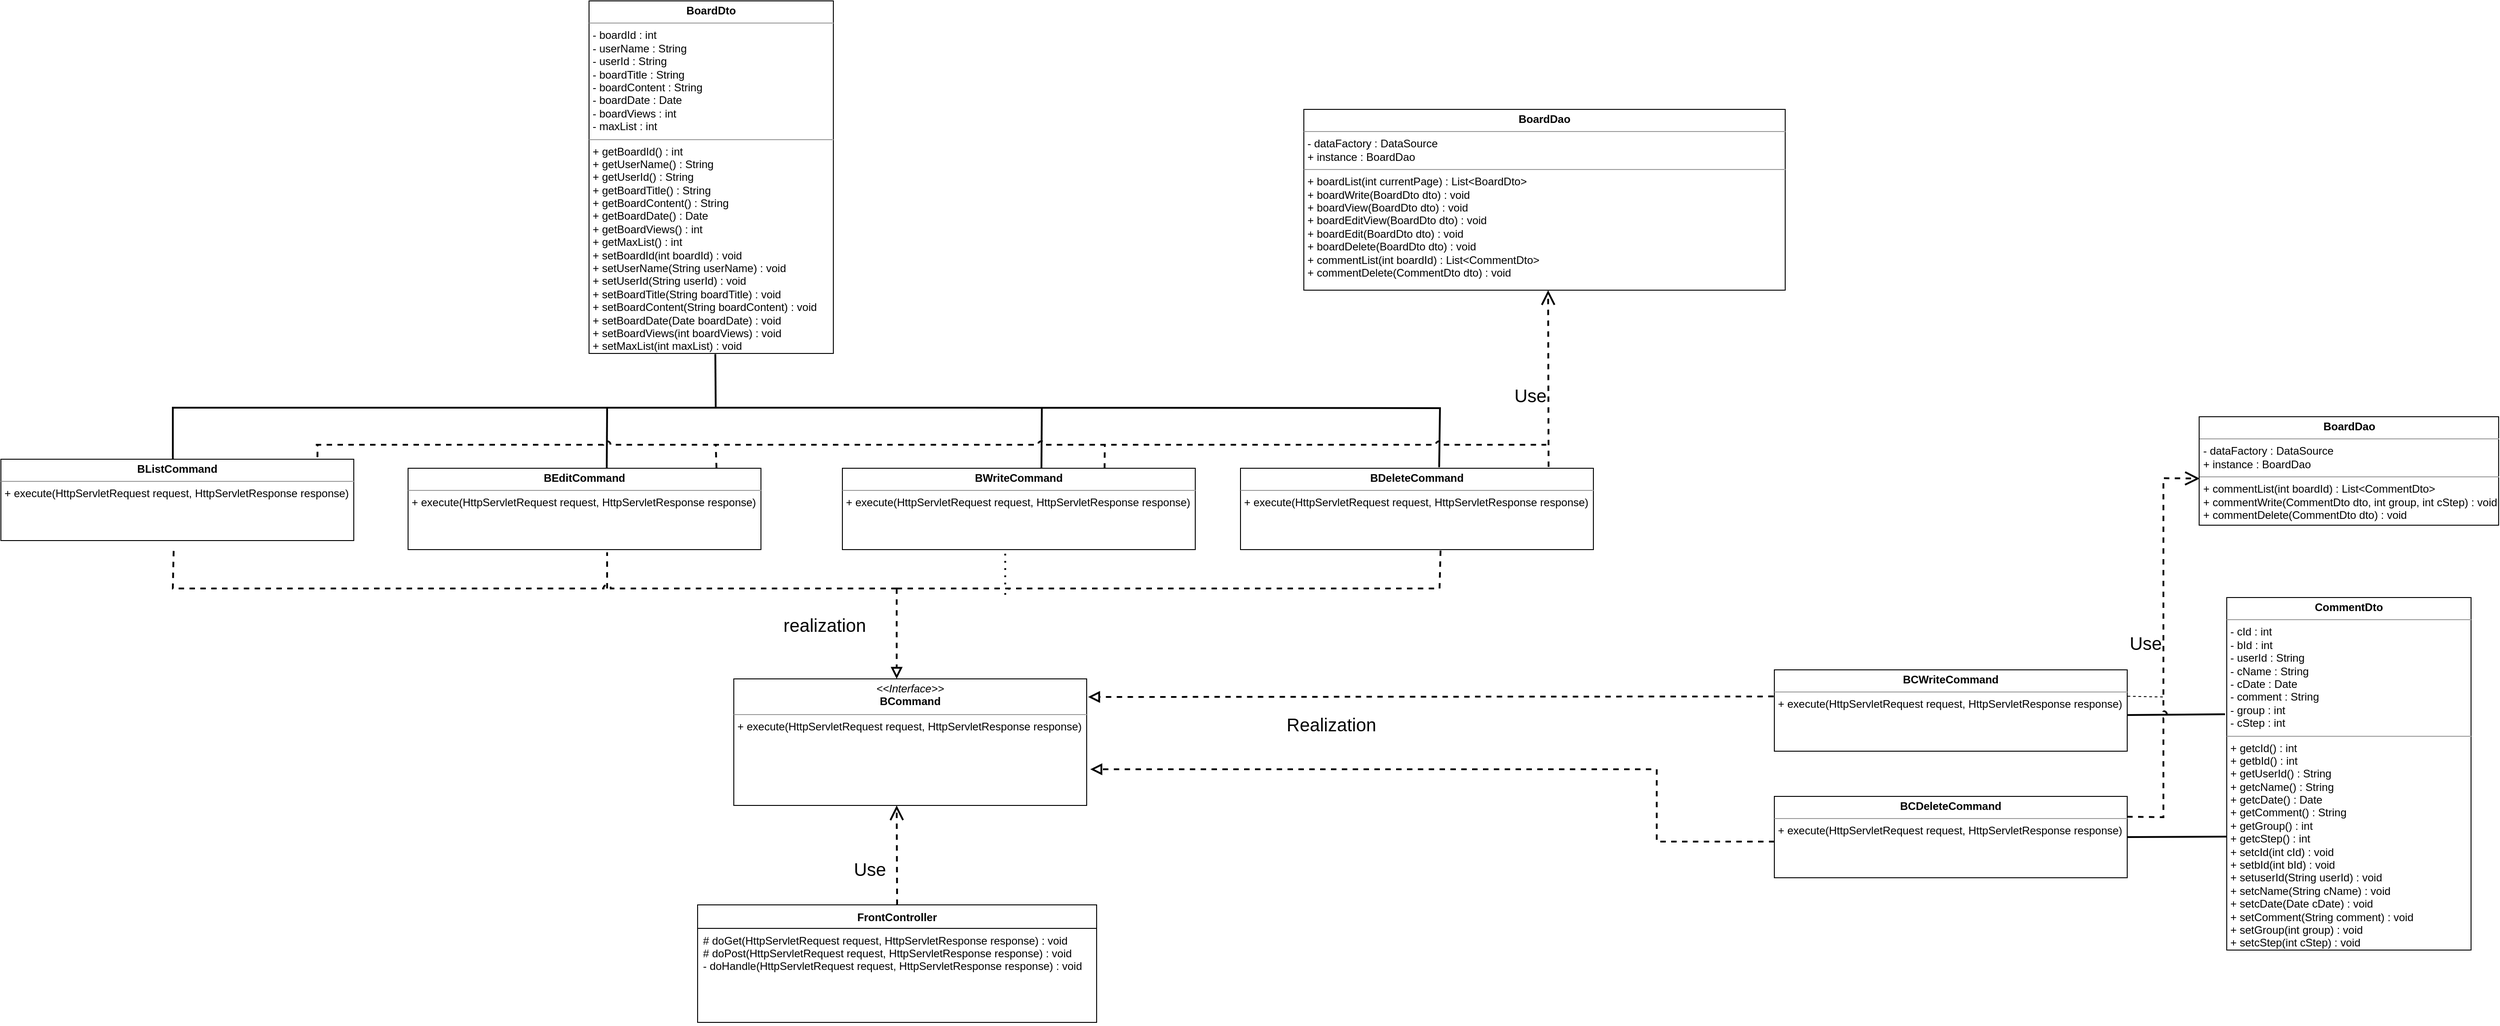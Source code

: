 <mxfile version="20.8.16" type="device"><diagram id="C5RBs43oDa-KdzZeNtuy" name="Page-1"><mxGraphModel dx="3756" dy="2465" grid="1" gridSize="10" guides="1" tooltips="1" connect="1" arrows="1" fold="1" page="1" pageScale="1" pageWidth="1169" pageHeight="827" background="none" math="0" shadow="0"><root><mxCell id="WIyWlLk6GJQsqaUBKTNV-0"/><mxCell id="WIyWlLk6GJQsqaUBKTNV-1" parent="WIyWlLk6GJQsqaUBKTNV-0"/><mxCell id="zwxF5nir0ih3exD52_Is-37" value="FrontController" style="swimlane;fontStyle=1;align=center;verticalAlign=top;childLayout=stackLayout;horizontal=1;startSize=26;horizontalStack=0;resizeParent=1;resizeLast=0;collapsible=1;marginBottom=0;rounded=0;shadow=0;strokeWidth=1;" parent="WIyWlLk6GJQsqaUBKTNV-1" vertex="1"><mxGeometry x="-730" y="40" width="441" height="130" as="geometry"><mxRectangle x="230" y="140" width="160" height="26" as="alternateBounds"/></mxGeometry></mxCell><mxCell id="zwxF5nir0ih3exD52_Is-38" value="# doGet(HttpServletRequest request, HttpServletResponse response) : void&#10;# doPost(HttpServletRequest request, HttpServletResponse response) : void&#10;- doHandle(HttpServletRequest request, HttpServletResponse response) : void&#10; " style="text;align=left;verticalAlign=top;spacingLeft=4;spacingRight=4;overflow=hidden;rotatable=0;points=[[0,0.5],[1,0.5]];portConstraint=eastwest;" parent="zwxF5nir0ih3exD52_Is-37" vertex="1"><mxGeometry y="26" width="441" height="104" as="geometry"/></mxCell><mxCell id="zwxF5nir0ih3exD52_Is-40" value="&lt;p style=&quot;margin:0px;margin-top:4px;text-align:center;&quot;&gt;&lt;i&gt;&amp;lt;&amp;lt;Interface&amp;gt;&amp;gt;&lt;/i&gt;&lt;br&gt;&lt;b&gt;BCommand&lt;/b&gt;&lt;/p&gt;&lt;hr size=&quot;1&quot;&gt;&lt;p style=&quot;margin:0px;margin-left:4px;&quot;&gt;+ execute(HttpServletRequest request, HttpServletResponse response)&lt;br&gt;&lt;/p&gt;" style="verticalAlign=top;align=left;overflow=fill;fontSize=12;fontFamily=Helvetica;html=1;" parent="WIyWlLk6GJQsqaUBKTNV-1" vertex="1"><mxGeometry x="-690" y="-210" width="390" height="140" as="geometry"/></mxCell><mxCell id="zwxF5nir0ih3exD52_Is-41" value="&lt;p style=&quot;margin:0px;margin-top:4px;text-align:center;&quot;&gt;&lt;b&gt;BWriteCommand&lt;/b&gt;&lt;/p&gt;&lt;hr size=&quot;1&quot;&gt;&lt;p style=&quot;margin:0px;margin-left:4px;&quot;&gt;&lt;span style=&quot;background-color: initial;&quot;&gt;+ execute(HttpServletRequest request, HttpServletResponse response)&lt;/span&gt;&lt;br&gt;&lt;/p&gt;" style="verticalAlign=top;align=left;overflow=fill;fontSize=12;fontFamily=Helvetica;html=1;" parent="WIyWlLk6GJQsqaUBKTNV-1" vertex="1"><mxGeometry x="-570" y="-443" width="390" height="90" as="geometry"/></mxCell><mxCell id="zwxF5nir0ih3exD52_Is-42" value="&lt;p style=&quot;margin:0px;margin-top:4px;text-align:center;&quot;&gt;&lt;b&gt;BDeleteCommand&lt;/b&gt;&lt;/p&gt;&lt;hr size=&quot;1&quot;&gt;&lt;p style=&quot;margin:0px;margin-left:4px;&quot;&gt;&lt;span style=&quot;background-color: initial;&quot;&gt;+ execute(HttpServletRequest request, HttpServletResponse response)&lt;/span&gt;&lt;br&gt;&lt;/p&gt;" style="verticalAlign=top;align=left;overflow=fill;fontSize=12;fontFamily=Helvetica;html=1;" parent="WIyWlLk6GJQsqaUBKTNV-1" vertex="1"><mxGeometry x="-130" y="-443" width="390" height="90" as="geometry"/></mxCell><mxCell id="zwxF5nir0ih3exD52_Is-43" value="&lt;p style=&quot;margin:0px;margin-top:4px;text-align:center;&quot;&gt;&lt;b&gt;BCDeleteCommand&lt;/b&gt;&lt;/p&gt;&lt;hr size=&quot;1&quot;&gt;&lt;p style=&quot;margin:0px;margin-left:4px;&quot;&gt;&lt;span style=&quot;background-color: initial;&quot;&gt;+ execute(HttpServletRequest request, HttpServletResponse response)&lt;/span&gt;&lt;br&gt;&lt;/p&gt;" style="verticalAlign=top;align=left;overflow=fill;fontSize=12;fontFamily=Helvetica;html=1;" parent="WIyWlLk6GJQsqaUBKTNV-1" vertex="1"><mxGeometry x="460" y="-80" width="390" height="90" as="geometry"/></mxCell><mxCell id="zwxF5nir0ih3exD52_Is-44" value="&lt;p style=&quot;margin:0px;margin-top:4px;text-align:center;&quot;&gt;&lt;b&gt;BCWriteCommand&lt;/b&gt;&lt;/p&gt;&lt;hr size=&quot;1&quot;&gt;&lt;p style=&quot;margin:0px;margin-left:4px;&quot;&gt;&lt;span style=&quot;background-color: initial;&quot;&gt;+ execute(HttpServletRequest request, HttpServletResponse response)&lt;/span&gt;&lt;br&gt;&lt;/p&gt;" style="verticalAlign=top;align=left;overflow=fill;fontSize=12;fontFamily=Helvetica;html=1;" parent="WIyWlLk6GJQsqaUBKTNV-1" vertex="1"><mxGeometry x="460" y="-220" width="390" height="90" as="geometry"/></mxCell><mxCell id="zwxF5nir0ih3exD52_Is-45" value="&lt;p style=&quot;margin:0px;margin-top:4px;text-align:center;&quot;&gt;&lt;b&gt;BEditCommand&lt;/b&gt;&lt;/p&gt;&lt;hr size=&quot;1&quot;&gt;&lt;p style=&quot;margin:0px;margin-left:4px;&quot;&gt;&lt;span style=&quot;background-color: initial;&quot;&gt;+ execute(HttpServletRequest request, HttpServletResponse response)&lt;/span&gt;&lt;br&gt;&lt;/p&gt;" style="verticalAlign=top;align=left;overflow=fill;fontSize=12;fontFamily=Helvetica;html=1;" parent="WIyWlLk6GJQsqaUBKTNV-1" vertex="1"><mxGeometry x="-1050" y="-443" width="390" height="90" as="geometry"/></mxCell><mxCell id="zwxF5nir0ih3exD52_Is-46" value="&lt;p style=&quot;margin:0px;margin-top:4px;text-align:center;&quot;&gt;&lt;b&gt;BoardDao&lt;/b&gt;&lt;/p&gt;&lt;hr size=&quot;1&quot;&gt;&lt;p style=&quot;margin:0px;margin-left:4px;&quot;&gt;- dataFactory : DataSource&lt;/p&gt;&lt;p style=&quot;margin:0px;margin-left:4px;&quot;&gt;+ instance : BoardDao&lt;/p&gt;&lt;hr size=&quot;1&quot;&gt;&lt;p style=&quot;margin:0px;margin-left:4px;&quot;&gt;+ boardList(int currentPage) : List&amp;lt;BoardDto&amp;gt;&lt;br style=&quot;border-color: var(--border-color); padding: 0px; margin: 0px;&quot;&gt;+ boardWrite(BoardDto dto) : void&lt;br&gt;&lt;/p&gt;&lt;p style=&quot;margin:0px;margin-left:4px;&quot;&gt;+ boardView(BoardDto dto) : void&lt;/p&gt;&lt;p style=&quot;margin:0px;margin-left:4px;&quot;&gt;+ boardEditView(BoardDto dto) : void&lt;/p&gt;&lt;p style=&quot;margin:0px;margin-left:4px;&quot;&gt;+ boardEdit(BoardDto dto) : void&lt;/p&gt;&lt;p style=&quot;margin:0px;margin-left:4px;&quot;&gt;+ boardDelete(BoardDto dto) : void&lt;/p&gt;&lt;p style=&quot;margin:0px;margin-left:4px;&quot;&gt;+ commentList(int boardId) : List&amp;lt;CommentDto&amp;gt;&lt;/p&gt;&lt;p style=&quot;margin:0px;margin-left:4px;&quot;&gt;+ commentDelete(CommentDto dto) : void&lt;/p&gt;&lt;p style=&quot;margin:0px;margin-left:4px;&quot;&gt;&lt;br&gt;&lt;/p&gt;" style="verticalAlign=top;align=left;overflow=fill;fontSize=12;fontFamily=Helvetica;html=1;" parent="WIyWlLk6GJQsqaUBKTNV-1" vertex="1"><mxGeometry x="-60" y="-840" width="532" height="200" as="geometry"/></mxCell><mxCell id="zwxF5nir0ih3exD52_Is-47" value="&lt;p style=&quot;margin:0px;margin-top:4px;text-align:center;&quot;&gt;&lt;b&gt;BoardDto&lt;/b&gt;&lt;/p&gt;&lt;hr size=&quot;1&quot;&gt;&lt;p style=&quot;margin:0px;margin-left:4px;&quot;&gt;- boardId : int&lt;/p&gt;&lt;p style=&quot;margin:0px;margin-left:4px;&quot;&gt;- userName : String&lt;/p&gt;&lt;p style=&quot;margin:0px;margin-left:4px;&quot;&gt;- userId : String&lt;/p&gt;&lt;p style=&quot;margin:0px;margin-left:4px;&quot;&gt;- boardTitle : String&lt;/p&gt;&lt;p style=&quot;margin:0px;margin-left:4px;&quot;&gt;- boardContent : String&lt;/p&gt;&lt;p style=&quot;margin:0px;margin-left:4px;&quot;&gt;- boardDate : Date&lt;/p&gt;&lt;p style=&quot;margin:0px;margin-left:4px;&quot;&gt;- boardViews : int&lt;/p&gt;&lt;p style=&quot;margin:0px;margin-left:4px;&quot;&gt;- maxList : int&amp;nbsp;&lt;/p&gt;&lt;hr size=&quot;1&quot;&gt;&lt;p style=&quot;margin:0px;margin-left:4px;&quot;&gt;+ getBoardId() : int&lt;/p&gt;&lt;p style=&quot;margin:0px;margin-left:4px;&quot;&gt;+ getUserName() : String&lt;/p&gt;&lt;p style=&quot;margin:0px;margin-left:4px;&quot;&gt;+ getUserId() : String&lt;/p&gt;&lt;p style=&quot;margin:0px;margin-left:4px;&quot;&gt;+ getBoardTitle() : String&lt;/p&gt;&lt;p style=&quot;margin:0px;margin-left:4px;&quot;&gt;+ getBoardContent() : String&lt;/p&gt;&lt;p style=&quot;margin:0px;margin-left:4px;&quot;&gt;+ getBoardDate() : Date&lt;/p&gt;&lt;p style=&quot;margin:0px;margin-left:4px;&quot;&gt;+ getBoardViews() : int&lt;/p&gt;&lt;p style=&quot;margin:0px;margin-left:4px;&quot;&gt;+ getMaxList() : int&lt;/p&gt;&lt;p style=&quot;margin:0px;margin-left:4px;&quot;&gt;+ setBoardId(int boardId) : void&lt;/p&gt;&lt;p style=&quot;margin:0px;margin-left:4px;&quot;&gt;+ setUserName(String userName) : void&lt;/p&gt;&lt;p style=&quot;margin:0px;margin-left:4px;&quot;&gt;+ setUserId(String userId) : void&lt;/p&gt;&lt;p style=&quot;margin:0px;margin-left:4px;&quot;&gt;+ setBoardTitle(String boardTitle) : void&lt;/p&gt;&lt;p style=&quot;margin:0px;margin-left:4px;&quot;&gt;+ setBoardContent(String boardContent) : void&lt;/p&gt;&lt;p style=&quot;margin:0px;margin-left:4px;&quot;&gt;+ setBoardDate(Date boardDate) : void&lt;/p&gt;&lt;p style=&quot;margin:0px;margin-left:4px;&quot;&gt;+ setBoardViews(int boardViews) : void&lt;/p&gt;&lt;p style=&quot;margin:0px;margin-left:4px;&quot;&gt;+ setMaxList(int maxList) : void&lt;/p&gt;" style="verticalAlign=top;align=left;overflow=fill;fontSize=12;fontFamily=Helvetica;html=1;" parent="WIyWlLk6GJQsqaUBKTNV-1" vertex="1"><mxGeometry x="-850" y="-960" width="270" height="390" as="geometry"/></mxCell><mxCell id="zwxF5nir0ih3exD52_Is-48" value="&lt;p style=&quot;margin:0px;margin-top:4px;text-align:center;&quot;&gt;&lt;b&gt;CommentDto&lt;/b&gt;&lt;/p&gt;&lt;hr size=&quot;1&quot;&gt;&lt;p style=&quot;margin:0px;margin-left:4px;&quot;&gt;- cId : int&lt;/p&gt;&lt;p style=&quot;margin:0px;margin-left:4px;&quot;&gt;&lt;span style=&quot;background-color: initial;&quot;&gt;- bId : int&lt;/span&gt;&lt;/p&gt;&lt;p style=&quot;margin:0px;margin-left:4px;&quot;&gt;&lt;span style=&quot;background-color: initial;&quot;&gt;- userId : String&lt;/span&gt;&lt;/p&gt;&lt;p style=&quot;margin:0px;margin-left:4px;&quot;&gt;&lt;span style=&quot;background-color: initial;&quot;&gt;- cName : String&lt;/span&gt;&lt;/p&gt;&lt;p style=&quot;margin:0px;margin-left:4px;&quot;&gt;&lt;span style=&quot;background-color: initial;&quot;&gt;- cDate : Date&lt;/span&gt;&lt;/p&gt;&lt;p style=&quot;margin:0px;margin-left:4px;&quot;&gt;&lt;span style=&quot;background-color: initial;&quot;&gt;- comment : String&lt;/span&gt;&lt;/p&gt;&lt;p style=&quot;margin:0px;margin-left:4px;&quot;&gt;&lt;span style=&quot;background-color: initial;&quot;&gt;- group : int&lt;/span&gt;&lt;/p&gt;&lt;p style=&quot;margin:0px;margin-left:4px;&quot;&gt;&lt;span style=&quot;background-color: initial;&quot;&gt;- cStep : int&amp;nbsp;&lt;/span&gt;&lt;/p&gt;&lt;hr size=&quot;1&quot;&gt;&lt;p style=&quot;margin:0px;margin-left:4px;&quot;&gt;+ getcId() : int&lt;/p&gt;&lt;p style=&quot;margin:0px;margin-left:4px;&quot;&gt;+ getbId() : int&lt;/p&gt;&lt;p style=&quot;margin:0px;margin-left:4px;&quot;&gt;+ getUserId() : String&lt;/p&gt;&lt;p style=&quot;margin:0px;margin-left:4px;&quot;&gt;+ getcName() : String&lt;/p&gt;&lt;p style=&quot;margin:0px;margin-left:4px;&quot;&gt;+ getcDate() : Date&lt;/p&gt;&lt;p style=&quot;margin:0px;margin-left:4px;&quot;&gt;+ getComment() : String&lt;/p&gt;&lt;p style=&quot;margin:0px;margin-left:4px;&quot;&gt;+ getGroup() : int&lt;/p&gt;&lt;p style=&quot;margin:0px;margin-left:4px;&quot;&gt;+ getcStep() : int&lt;/p&gt;&lt;p style=&quot;margin:0px;margin-left:4px;&quot;&gt;+ setcId(int cId) : void&lt;/p&gt;&lt;p style=&quot;margin:0px;margin-left:4px;&quot;&gt;+ setbId(int bId) : void&lt;/p&gt;&lt;p style=&quot;margin:0px;margin-left:4px;&quot;&gt;+ setuserId(String userId) : void&lt;/p&gt;&lt;p style=&quot;margin:0px;margin-left:4px;&quot;&gt;+ setcName(String cName) : void&lt;/p&gt;&lt;p style=&quot;margin:0px;margin-left:4px;&quot;&gt;+ setcDate(Date cDate) : void&lt;/p&gt;&lt;p style=&quot;margin:0px;margin-left:4px;&quot;&gt;+ setComment(String comment) : void&lt;/p&gt;&lt;p style=&quot;margin:0px;margin-left:4px;&quot;&gt;+ setGroup(int group) : void&lt;/p&gt;&lt;p style=&quot;margin:0px;margin-left:4px;&quot;&gt;+ setcStep(int cStep) : void&lt;/p&gt;" style="verticalAlign=top;align=left;overflow=fill;fontSize=12;fontFamily=Helvetica;html=1;" parent="WIyWlLk6GJQsqaUBKTNV-1" vertex="1"><mxGeometry x="960" y="-300" width="270" height="390" as="geometry"/></mxCell><mxCell id="zwxF5nir0ih3exD52_Is-49" value="" style="endArrow=none;startArrow=none;endFill=0;startFill=0;endSize=8;html=1;verticalAlign=bottom;labelBackgroundColor=none;strokeWidth=2;rounded=0;fontSize=2;" parent="WIyWlLk6GJQsqaUBKTNV-1" edge="1"><mxGeometry width="160" relative="1" as="geometry"><mxPoint x="-430" y="-510" as="sourcePoint"/><mxPoint x="-1310" y="-440" as="targetPoint"/><Array as="points"><mxPoint x="-1310" y="-510"/><mxPoint x="-1310" y="-440"/></Array></mxGeometry></mxCell><mxCell id="zwxF5nir0ih3exD52_Is-50" value="" style="endArrow=none;html=1;rounded=0;strokeWidth=2;fontSize=2;exitX=0.563;exitY=-0.012;exitDx=0;exitDy=0;exitPerimeter=0;" parent="WIyWlLk6GJQsqaUBKTNV-1" source="zwxF5nir0ih3exD52_Is-42" edge="1"><mxGeometry width="50" height="50" relative="1" as="geometry"><mxPoint x="90" y="-450" as="sourcePoint"/><mxPoint x="-430" y="-510" as="targetPoint"/><Array as="points"><mxPoint x="90.46" y="-509.54"/></Array></mxGeometry></mxCell><mxCell id="zwxF5nir0ih3exD52_Is-51" value="" style="endArrow=none;dashed=1;html=1;rounded=0;strokeWidth=2;fontSize=2;entryX=0.567;entryY=0.995;entryDx=0;entryDy=0;entryPerimeter=0;" parent="WIyWlLk6GJQsqaUBKTNV-1" target="zwxF5nir0ih3exD52_Is-42" edge="1"><mxGeometry width="50" height="50" relative="1" as="geometry"><mxPoint x="-510" y="-310" as="sourcePoint"/><mxPoint x="50" y="-310" as="targetPoint"/><Array as="points"><mxPoint x="90" y="-310"/></Array></mxGeometry></mxCell><mxCell id="zwxF5nir0ih3exD52_Is-52" value="" style="endArrow=none;dashed=1;html=1;rounded=0;strokeWidth=2;fontSize=2;" parent="WIyWlLk6GJQsqaUBKTNV-1" edge="1"><mxGeometry width="50" height="50" relative="1" as="geometry"><mxPoint x="-830" y="-310" as="sourcePoint"/><mxPoint x="-830" y="-350" as="targetPoint"/></mxGeometry></mxCell><mxCell id="zwxF5nir0ih3exD52_Is-53" value="" style="endArrow=block;startArrow=none;endFill=0;startFill=0;endSize=8;html=1;verticalAlign=bottom;dashed=1;labelBackgroundColor=none;rounded=0;strokeWidth=2;fontSize=2;jumpStyle=arc;" parent="WIyWlLk6GJQsqaUBKTNV-1" edge="1"><mxGeometry width="160" relative="1" as="geometry"><mxPoint x="460" y="-30" as="sourcePoint"/><mxPoint x="-296" y="-110" as="targetPoint"/><Array as="points"><mxPoint x="330" y="-30"/><mxPoint x="330" y="-110"/></Array></mxGeometry></mxCell><mxCell id="zwxF5nir0ih3exD52_Is-54" value="" style="endArrow=block;startArrow=none;endFill=0;startFill=0;endSize=8;html=1;verticalAlign=bottom;dashed=1;labelBackgroundColor=none;rounded=0;strokeWidth=2;fontSize=2;jumpStyle=arc;entryX=1.004;entryY=0.143;entryDx=0;entryDy=0;entryPerimeter=0;exitX=-0.002;exitY=0.327;exitDx=0;exitDy=0;exitPerimeter=0;" parent="WIyWlLk6GJQsqaUBKTNV-1" source="zwxF5nir0ih3exD52_Is-44" target="zwxF5nir0ih3exD52_Is-40" edge="1"><mxGeometry width="160" relative="1" as="geometry"><mxPoint x="410" y="-170" as="sourcePoint"/><mxPoint x="310" y="-400" as="targetPoint"/></mxGeometry></mxCell><mxCell id="zwxF5nir0ih3exD52_Is-55" value="" style="endArrow=none;html=1;rounded=0;strokeWidth=2;fontSize=2;jumpStyle=arc;entryX=-0.007;entryY=0.331;entryDx=0;entryDy=0;entryPerimeter=0;" parent="WIyWlLk6GJQsqaUBKTNV-1" target="zwxF5nir0ih3exD52_Is-48" edge="1"><mxGeometry width="50" height="50" relative="1" as="geometry"><mxPoint x="850" y="-170" as="sourcePoint"/><mxPoint x="900" y="-220" as="targetPoint"/></mxGeometry></mxCell><mxCell id="zwxF5nir0ih3exD52_Is-56" value="" style="endArrow=none;html=1;rounded=0;strokeWidth=2;fontSize=2;jumpStyle=arc;entryX=-0.007;entryY=0.331;entryDx=0;entryDy=0;entryPerimeter=0;" parent="WIyWlLk6GJQsqaUBKTNV-1" edge="1"><mxGeometry width="50" height="50" relative="1" as="geometry"><mxPoint x="850" y="-35" as="sourcePoint"/><mxPoint x="960" y="-35.5" as="targetPoint"/></mxGeometry></mxCell><mxCell id="zwxF5nir0ih3exD52_Is-57" value="" style="endArrow=none;dashed=1;html=1;rounded=0;strokeWidth=2;fontSize=2;jumpStyle=arc;entryX=0.464;entryY=0.995;entryDx=0;entryDy=0;entryPerimeter=0;" parent="WIyWlLk6GJQsqaUBKTNV-1" edge="1"><mxGeometry width="50" height="50" relative="1" as="geometry"><mxPoint x="-510" y="-310" as="sourcePoint"/><mxPoint x="-1309.04" y="-353.45" as="targetPoint"/><Array as="points"><mxPoint x="-1310" y="-310"/></Array></mxGeometry></mxCell><mxCell id="zwxF5nir0ih3exD52_Is-58" value="&lt;font style=&quot;font-size: 20px;&quot;&gt;realization&lt;/font&gt;" style="edgeLabel;html=1;align=center;verticalAlign=middle;resizable=0;points=[];fontSize=10;" parent="zwxF5nir0ih3exD52_Is-57" vertex="1" connectable="0"><mxGeometry x="-0.879" y="-1" relative="1" as="geometry"><mxPoint x="-29" y="41" as="offset"/></mxGeometry></mxCell><mxCell id="zwxF5nir0ih3exD52_Is-59" value="" style="endArrow=none;html=1;rounded=0;strokeWidth=2;fontSize=2;jumpStyle=arc;exitX=0.563;exitY=0.001;exitDx=0;exitDy=0;exitPerimeter=0;" parent="WIyWlLk6GJQsqaUBKTNV-1" source="zwxF5nir0ih3exD52_Is-45" edge="1"><mxGeometry width="50" height="50" relative="1" as="geometry"><mxPoint x="-520" y="-480" as="sourcePoint"/><mxPoint x="-830" y="-510" as="targetPoint"/></mxGeometry></mxCell><mxCell id="zwxF5nir0ih3exD52_Is-60" value="" style="endArrow=none;html=1;rounded=0;strokeWidth=2;fontSize=2;jumpStyle=arc;exitX=0.563;exitY=0.001;exitDx=0;exitDy=0;exitPerimeter=0;" parent="WIyWlLk6GJQsqaUBKTNV-1" edge="1"><mxGeometry width="50" height="50" relative="1" as="geometry"><mxPoint x="-350" y="-443.0" as="sourcePoint"/><mxPoint x="-349.57" y="-510.09" as="targetPoint"/></mxGeometry></mxCell><mxCell id="zwxF5nir0ih3exD52_Is-61" value="" style="endArrow=none;html=1;rounded=0;strokeWidth=2;fontSize=2;jumpStyle=arc;entryX=0.517;entryY=1.002;entryDx=0;entryDy=0;entryPerimeter=0;" parent="WIyWlLk6GJQsqaUBKTNV-1" target="zwxF5nir0ih3exD52_Is-47" edge="1"><mxGeometry width="50" height="50" relative="1" as="geometry"><mxPoint x="-710" y="-510" as="sourcePoint"/><mxPoint x="-470" y="-530" as="targetPoint"/></mxGeometry></mxCell><mxCell id="zwxF5nir0ih3exD52_Is-62" value="" style="endArrow=block;startArrow=none;endFill=0;startFill=0;endSize=8;html=1;verticalAlign=bottom;dashed=1;labelBackgroundColor=none;rounded=0;strokeWidth=2;fontSize=2;jumpStyle=arc;" parent="WIyWlLk6GJQsqaUBKTNV-1" edge="1"><mxGeometry width="160" relative="1" as="geometry"><mxPoint x="-510" y="-310" as="sourcePoint"/><mxPoint x="-510" y="-210" as="targetPoint"/></mxGeometry></mxCell><mxCell id="zwxF5nir0ih3exD52_Is-63" value="" style="endArrow=none;dashed=1;html=1;dashPattern=1 3;strokeWidth=2;rounded=0;fontSize=2;jumpStyle=arc;" parent="WIyWlLk6GJQsqaUBKTNV-1" edge="1"><mxGeometry width="50" height="50" relative="1" as="geometry"><mxPoint x="-390" y="-303" as="sourcePoint"/><mxPoint x="-390" y="-353" as="targetPoint"/></mxGeometry></mxCell><mxCell id="zwxF5nir0ih3exD52_Is-64" value="" style="endArrow=none;dashed=1;html=1;rounded=0;strokeWidth=2;fontSize=10;jumpStyle=arc;" parent="WIyWlLk6GJQsqaUBKTNV-1" edge="1"><mxGeometry width="50" height="50" relative="1" as="geometry"><mxPoint x="-1152" y="-469" as="sourcePoint"/><mxPoint x="208" y="-469" as="targetPoint"/><Array as="points"><mxPoint x="-1152" y="-469"/></Array></mxGeometry></mxCell><mxCell id="zwxF5nir0ih3exD52_Is-65" value="&lt;font style=&quot;font-size: 20px;&quot;&gt;Realization&lt;/font&gt;" style="edgeLabel;html=1;align=center;verticalAlign=middle;resizable=0;points=[];fontSize=10;" parent="WIyWlLk6GJQsqaUBKTNV-1" vertex="1" connectable="0"><mxGeometry x="-29.998" y="-160" as="geometry"/></mxCell><mxCell id="zwxF5nir0ih3exD52_Is-66" value="Use" style="endArrow=open;endSize=12;dashed=1;html=1;rounded=0;strokeWidth=2;fontSize=20;jumpStyle=arc;entryX=0.5;entryY=0;entryDx=0;entryDy=0;exitX=0.5;exitY=0;exitDx=0;exitDy=0;" parent="WIyWlLk6GJQsqaUBKTNV-1" source="zwxF5nir0ih3exD52_Is-37" edge="1"><mxGeometry x="-0.27" y="30" width="160" relative="1" as="geometry"><mxPoint x="-350" y="-70" as="sourcePoint"/><mxPoint x="-510" y="-70" as="targetPoint"/><mxPoint as="offset"/></mxGeometry></mxCell><mxCell id="zwxF5nir0ih3exD52_Is-67" value="" style="endArrow=none;dashed=1;html=1;rounded=0;strokeWidth=2;fontSize=20;jumpStyle=arc;exitX=0.874;exitY=0;exitDx=0;exitDy=0;exitPerimeter=0;" parent="WIyWlLk6GJQsqaUBKTNV-1" source="zwxF5nir0ih3exD52_Is-45" edge="1"><mxGeometry width="50" height="50" relative="1" as="geometry"><mxPoint x="-710" y="-450" as="sourcePoint"/><mxPoint x="-710" y="-470" as="targetPoint"/></mxGeometry></mxCell><mxCell id="zwxF5nir0ih3exD52_Is-68" value="&lt;font style=&quot;font-size: 20px;&quot;&gt;Use&lt;/font&gt;" style="endArrow=open;endSize=12;dashed=1;html=1;rounded=0;entryX=0.873;entryY=-0.016;entryDx=0;entryDy=0;entryPerimeter=0;strokeWidth=2;exitX=0.873;exitY=-0.016;exitDx=0;exitDy=0;exitPerimeter=0;" parent="WIyWlLk6GJQsqaUBKTNV-1" source="zwxF5nir0ih3exD52_Is-42" edge="1"><mxGeometry x="-0.181" y="20" width="160" relative="1" as="geometry"><mxPoint x="270" y="-480" as="sourcePoint"/><mxPoint x="210" y="-640" as="targetPoint"/><mxPoint as="offset"/></mxGeometry></mxCell><mxCell id="zwxF5nir0ih3exD52_Is-69" value="&lt;p style=&quot;margin:0px;margin-top:4px;text-align:center;&quot;&gt;&lt;b&gt;BoardDao&lt;/b&gt;&lt;/p&gt;&lt;hr size=&quot;1&quot;&gt;&lt;p style=&quot;margin:0px;margin-left:4px;&quot;&gt;- dataFactory : DataSource&lt;/p&gt;&lt;p style=&quot;margin:0px;margin-left:4px;&quot;&gt;+ instance : BoardDao&lt;/p&gt;&lt;hr size=&quot;1&quot;&gt;&lt;p style=&quot;margin:0px;margin-left:4px;&quot;&gt;&lt;span style=&quot;background-color: initial;&quot;&gt;+ commentList(int boardId) : List&amp;lt;CommentDto&amp;gt;&lt;/span&gt;&lt;br&gt;&lt;/p&gt;&lt;p style=&quot;margin:0px;margin-left:4px;&quot;&gt;&lt;span style=&quot;background-color: initial;&quot;&gt;+ commentWrite(CommentDto dto, int group, int cStep) : void&lt;/span&gt;&lt;/p&gt;&lt;p style=&quot;margin:0px;margin-left:4px;&quot;&gt;+ commentDelete(CommentDto dto) : void&lt;/p&gt;&lt;p style=&quot;margin:0px;margin-left:4px;&quot;&gt;&lt;br&gt;&lt;/p&gt;" style="verticalAlign=top;align=left;overflow=fill;fontSize=12;fontFamily=Helvetica;html=1;" parent="WIyWlLk6GJQsqaUBKTNV-1" vertex="1"><mxGeometry x="929.5" y="-500" width="331" height="120" as="geometry"/></mxCell><mxCell id="zwxF5nir0ih3exD52_Is-70" value="&lt;font style=&quot;font-size: 20px;&quot;&gt;Use&lt;/font&gt;" style="endArrow=open;endSize=12;dashed=1;html=1;rounded=0;entryX=0.002;entryY=0.57;entryDx=0;entryDy=0;entryPerimeter=0;exitX=1;exitY=0.25;exitDx=0;exitDy=0;jumpStyle=arc;strokeWidth=2;" parent="WIyWlLk6GJQsqaUBKTNV-1" source="zwxF5nir0ih3exD52_Is-43" target="zwxF5nir0ih3exD52_Is-69" edge="1"><mxGeometry x="0.024" y="20" width="160" relative="1" as="geometry"><mxPoint x="890" y="-40" as="sourcePoint"/><mxPoint x="680" y="-290" as="targetPoint"/><Array as="points"><mxPoint x="890" y="-57"/><mxPoint x="890" y="-190"/><mxPoint x="890" y="-432"/></Array><mxPoint as="offset"/></mxGeometry></mxCell><mxCell id="zwxF5nir0ih3exD52_Is-71" value="" style="endArrow=none;dashed=1;html=1;rounded=0;exitX=1.001;exitY=0.325;exitDx=0;exitDy=0;exitPerimeter=0;" parent="WIyWlLk6GJQsqaUBKTNV-1" source="zwxF5nir0ih3exD52_Is-44" edge="1"><mxGeometry width="50" height="50" relative="1" as="geometry"><mxPoint x="840" y="-140" as="sourcePoint"/><mxPoint x="890" y="-190" as="targetPoint"/></mxGeometry></mxCell><mxCell id="zwxF5nir0ih3exD52_Is-72" value="" style="endArrow=none;dashed=1;html=1;rounded=0;strokeWidth=2;fontSize=20;jumpStyle=arc;exitX=0.871;exitY=-0.003;exitDx=0;exitDy=0;exitPerimeter=0;" parent="WIyWlLk6GJQsqaUBKTNV-1" edge="1"><mxGeometry width="50" height="50" relative="1" as="geometry"><mxPoint x="-1150.31" y="-443.27" as="sourcePoint"/><mxPoint x="-1150" y="-470" as="targetPoint"/></mxGeometry></mxCell><mxCell id="zwxF5nir0ih3exD52_Is-73" value="" style="endArrow=none;dashed=1;html=1;rounded=0;strokeWidth=2;fontSize=20;jumpStyle=arc;exitX=0.743;exitY=0.004;exitDx=0;exitDy=0;exitPerimeter=0;" parent="WIyWlLk6GJQsqaUBKTNV-1" source="zwxF5nir0ih3exD52_Is-41" edge="1"><mxGeometry width="50" height="50" relative="1" as="geometry"><mxPoint x="-330" y="-420" as="sourcePoint"/><mxPoint x="-280" y="-470" as="targetPoint"/></mxGeometry></mxCell><mxCell id="tV-S-bFgI31lXkIcxODO-0" value="&lt;p style=&quot;margin:0px;margin-top:4px;text-align:center;&quot;&gt;&lt;b&gt;BListCommand&lt;/b&gt;&lt;/p&gt;&lt;hr size=&quot;1&quot;&gt;&lt;p style=&quot;margin:0px;margin-left:4px;&quot;&gt;&lt;span style=&quot;background-color: initial;&quot;&gt;+ execute(HttpServletRequest request, HttpServletResponse response)&lt;/span&gt;&lt;br&gt;&lt;/p&gt;" style="verticalAlign=top;align=left;overflow=fill;fontSize=12;fontFamily=Helvetica;html=1;" vertex="1" parent="WIyWlLk6GJQsqaUBKTNV-1"><mxGeometry x="-1500" y="-453" width="390" height="90" as="geometry"/></mxCell></root></mxGraphModel></diagram></mxfile>